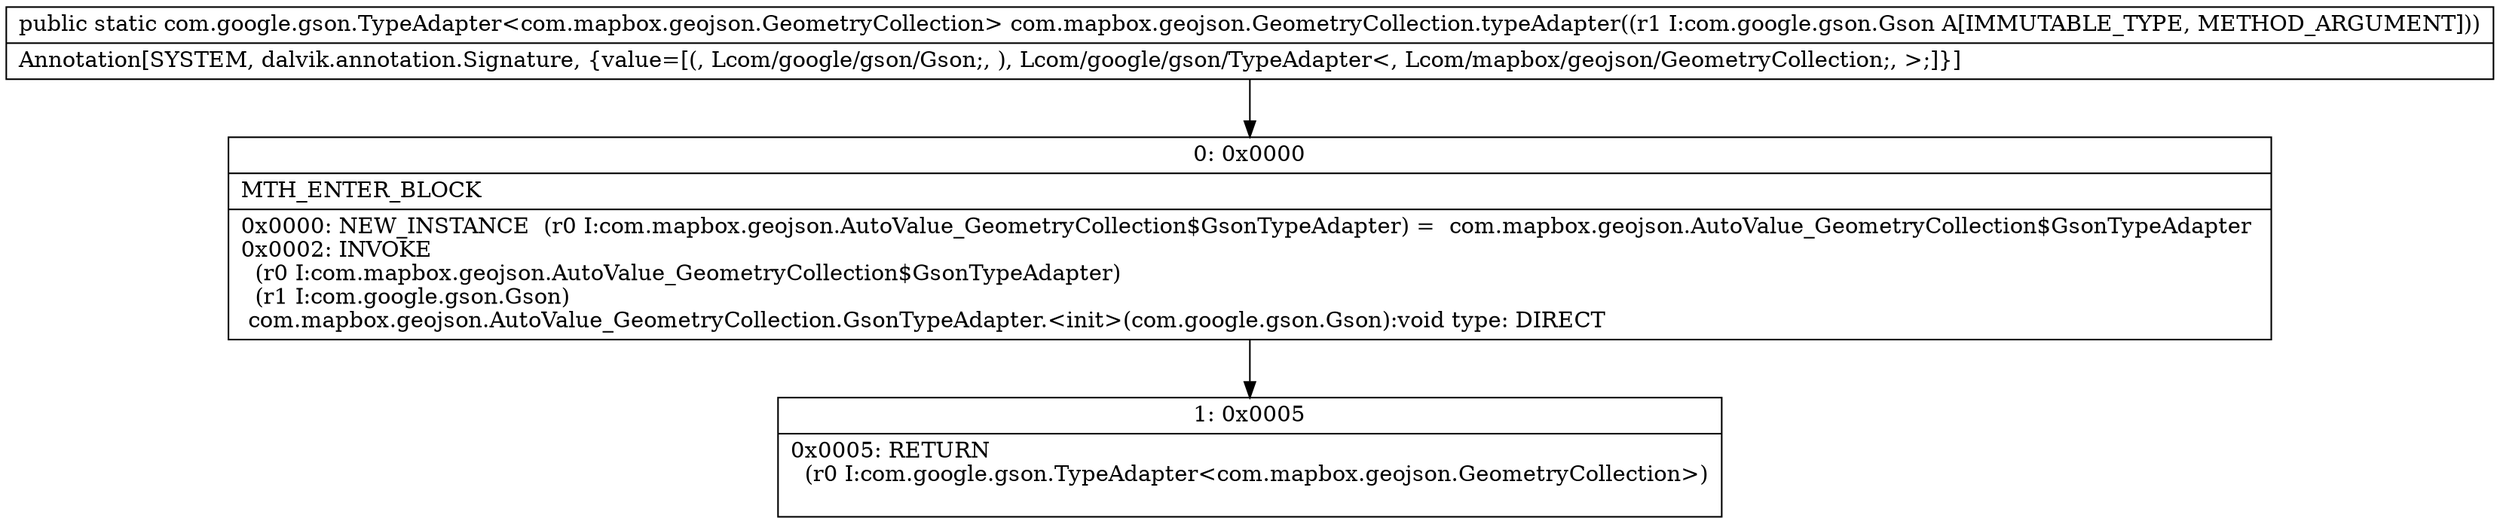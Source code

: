 digraph "CFG forcom.mapbox.geojson.GeometryCollection.typeAdapter(Lcom\/google\/gson\/Gson;)Lcom\/google\/gson\/TypeAdapter;" {
Node_0 [shape=record,label="{0\:\ 0x0000|MTH_ENTER_BLOCK\l|0x0000: NEW_INSTANCE  (r0 I:com.mapbox.geojson.AutoValue_GeometryCollection$GsonTypeAdapter) =  com.mapbox.geojson.AutoValue_GeometryCollection$GsonTypeAdapter \l0x0002: INVOKE  \l  (r0 I:com.mapbox.geojson.AutoValue_GeometryCollection$GsonTypeAdapter)\l  (r1 I:com.google.gson.Gson)\l com.mapbox.geojson.AutoValue_GeometryCollection.GsonTypeAdapter.\<init\>(com.google.gson.Gson):void type: DIRECT \l}"];
Node_1 [shape=record,label="{1\:\ 0x0005|0x0005: RETURN  \l  (r0 I:com.google.gson.TypeAdapter\<com.mapbox.geojson.GeometryCollection\>)\l \l}"];
MethodNode[shape=record,label="{public static com.google.gson.TypeAdapter\<com.mapbox.geojson.GeometryCollection\> com.mapbox.geojson.GeometryCollection.typeAdapter((r1 I:com.google.gson.Gson A[IMMUTABLE_TYPE, METHOD_ARGUMENT]))  | Annotation[SYSTEM, dalvik.annotation.Signature, \{value=[(, Lcom\/google\/gson\/Gson;, ), Lcom\/google\/gson\/TypeAdapter\<, Lcom\/mapbox\/geojson\/GeometryCollection;, \>;]\}]\l}"];
MethodNode -> Node_0;
Node_0 -> Node_1;
}

